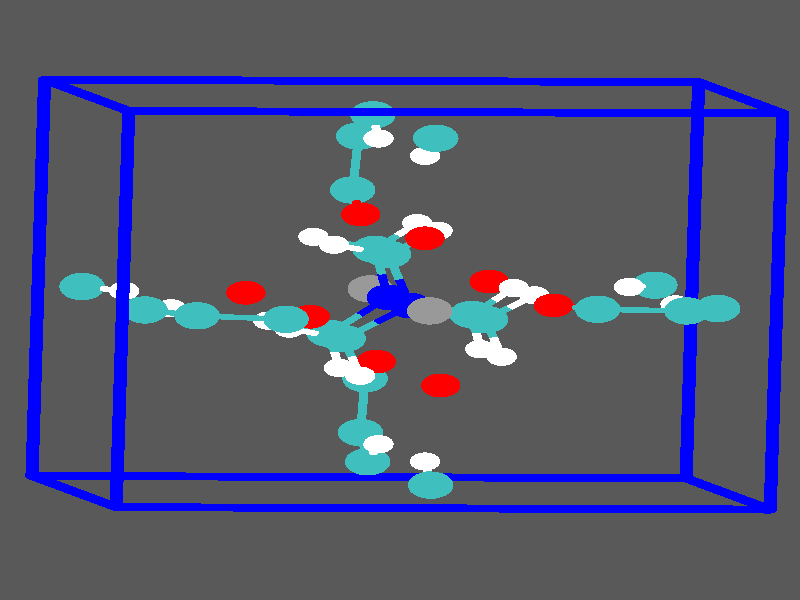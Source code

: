 // POV 3.x input script : plot.pov 
// try povray +H834 +W669 -Iplot.pov -Oplot.pov.tga +P +X +A +FT +C
#if (version < 3.5) 
#error "POV3DisplayDevice has been compiled for POV-Ray 3.5 or above.\nPlease upgrade POV-Ray or recompile VMD."
#end 
#declare VMD_clip_on=array[3] {0, 0, 0};
#declare VMD_clip=array[3];
#declare VMD_scaledclip=array[3];
#declare VMD_line_width=0.0020;
#macro VMDC ( C1 )
  texture { pigment { rgbt C1 }}
#end
#macro VMD_point (P1, R1, C1)
  #local T = texture { finish { ambient 1.0 diffuse 0.0 phong 0.0 specular 0.0 } pigment { C1 } }
  #if(VMD_clip_on[2])
  intersection {
    sphere {P1, R1 texture {T} #if(VMD_clip_on[1]) clipped_by {VMD_clip[1]} #end no_shadow}
    VMD_clip[2]
  }
  #else
  sphere {P1, R1 texture {T} #if(VMD_clip_on[1]) clipped_by {VMD_clip[1]} #end no_shadow}
  #end
#end
#macro VMD_line (P1, P2, C1)
  #local T = texture { finish { ambient 1.0 diffuse 0.0 phong 0.0 specular 0.0 } pigment { C1 } }
  #if(VMD_clip_on[2])
  intersection {
    cylinder {P1, P2, VMD_line_width texture {T} #if(VMD_clip_on[1]) clipped_by {VMD_clip[1]} #end no_shadow}
    VMD_clip[2]
  }
  #else
  cylinder {P1, P2, VMD_line_width texture {T} #if(VMD_clip_on[1]) clipped_by {VMD_clip[1]} #end no_shadow}
  #end
#end
#macro VMD_sphere (P1, R1, C1)
  #local T = texture { pigment { C1 } }
  #if(VMD_clip_on[2])
  intersection {
    sphere {P1, R1 texture {T} #if(VMD_clip_on[1]) clipped_by {VMD_clip[1]} #end no_shadow}
    VMD_clip[2]
  }
  #else
  sphere {P1, R1 texture {T} #if(VMD_clip_on[1]) clipped_by {VMD_clip[1]} #end no_shadow}
  #end
#end
#macro VMD_cylinder (P1, P2, R1, C1, O1)
  #local T = texture { pigment { C1 } }
  #if(VMD_clip_on[2])
  intersection {
    cylinder {P1, P2, R1 #if(O1) open #end texture {T} #if(VMD_clip_on[1]) clipped_by {VMD_clip[1]} #end no_shadow}
    VMD_clip[2]
  }
  #else
  cylinder {P1, P2, R1 #if(O1) open #end texture {T} #if(VMD_clip_on[1]) clipped_by {VMD_clip[1]} #end no_shadow}
  #end
#end
#macro VMD_cone (P1, P2, R1, C1)
  #local T = texture { pigment { C1 } }
  #if(VMD_clip_on[2])
  intersection {
    cone {P1, R1, P2, VMD_line_width texture {T} #if(VMD_clip_on[1]) clipped_by {VMD_clip[1]} #end no_shadow}
    VMD_clip[2]
  }
  #else
  cone {P1, R1, P2, VMD_line_width texture {T} #if(VMD_clip_on[1]) clipped_by {VMD_clip[1]} #end no_shadow}
  #end
#end
#macro VMD_triangle (P1, P2, P3, N1, N2, N3, C1)
  #local T = texture { pigment { C1 } }
  smooth_triangle {P1, N1, P2, N2, P3, N3 texture {T} #if(VMD_clip_on[1]) clipped_by {VMD_clip[1]} #end no_shadow}
#end
#macro VMD_tricolor (P1, P2, P3, N1, N2, N3, C1, C2, C3)
  #local NX = P2-P1;
  #local NY = P3-P1;
  #local NZ = vcross(NX, NY);
  #local T = texture { pigment {
    average pigment_map {
      [1 gradient x color_map {[0 rgb 0] [1 C2*3]}]
      [1 gradient y color_map {[0 rgb 0] [1 C3*3]}]
      [1 gradient z color_map {[0 rgb 0] [1 C1*3]}]
    }
    matrix <1.01,0,1,0,1.01,1,0,0,1,-.002,-.002,-1>
    matrix <NX.x,NX.y,NX.z,NY.x,NY.y,NY.z,NZ.x,NZ.y,NZ.z,P1.x,P1.y,P1.z>
  } }
  smooth_triangle {P1, N1, P2, N2, P3, N3 texture {T} #if(VMD_clip_on[1]) clipped_by {VMD_clip[1]} #end no_shadow}
#end
camera {
  orthographic
  location <0.0000, 0.0000, -2.0000>
  look_at <-0.0000, -0.0000, 2.0000>
  up <0.0000, 3.0000, 0.0000>
  right <2.4065, 0.0000, 0.0000>
}
light_source { 
  <-0.1000, 0.1000, -1.0000> 
  color rgb<1.000, 1.000, 1.000> 
  parallel 
  point_at <0.0, 0.0, 0.0> 
}
light_source { 
  <1.0000, 2.0000, -0.5000> 
  color rgb<1.000, 1.000, 1.000> 
  parallel 
  point_at <0.0, 0.0, 0.0> 
}
background {
  color rgb<0.350, 0.350, 0.350>
}
#default { texture {
 finish { ambient 0.000 diffuse 0.650 phong 0.1 phong_size 40.000 specular 0.500 }
} }
#declare VMD_line_width=0.0020;
VMD_sphere(<-0.8159,0.9452,-1.0948>,0.0199,rgbt<0.000,0.000,1.000,0.000>)
VMD_sphere(<1.1516,0.9329,-0.8050>,0.0199,rgbt<0.000,0.000,1.000,0.000>)
VMD_sphere(<-0.8539,-1.0356,-0.9210>,0.0199,rgbt<0.000,0.000,1.000,0.000>)
VMD_sphere(<1.1136,-1.0479,-0.6312>,0.0199,rgbt<0.000,0.000,1.000,0.000>)
VMD_sphere(<-1.0691,1.1015,0.6314>,0.0199,rgbt<0.000,0.000,1.000,0.000>)
VMD_sphere(<0.8984,1.0892,0.9211>,0.0199,rgbt<0.000,0.000,1.000,0.000>)
VMD_sphere(<-1.1071,-0.8793,0.8052>,0.0199,rgbt<0.000,0.000,1.000,0.000>)
VMD_sphere(<0.8604,-0.8916,1.0949>,0.0199,rgbt<0.000,0.000,1.000,0.000>)
VMD_cylinder(<-0.81591725,0.94521213,-1.09476042>,<1.15160728,0.93290609,-0.80504251>0.0197,rgbt<0.000,0.000,1.000,0.000>,1)
VMD_cylinder(<-0.81591725,0.94521213,-1.09476042>,<-0.85389638,-1.03560340,-0.92096502>0.0197,rgbt<0.000,0.000,1.000,0.000>,1)
VMD_cylinder(<-0.81591725,0.94521213,-1.09476042>,<-1.06911135,1.10151601,0.63137972>0.0197,rgbt<0.000,0.000,1.000,0.000>,1)
VMD_cylinder(<1.15160728,0.93290609,-0.80504251>,<0.89841318,1.08920991,0.92109752>0.0197,rgbt<0.000,0.000,1.000,0.000>,1)
VMD_cylinder(<-0.85389638,-1.03560340,-0.92096502>,<1.11362815,-1.04790950,-0.63124716>0.0197,rgbt<0.000,0.000,1.000,0.000>,1)
VMD_cylinder(<-1.06911135,1.10151601,0.63137972>,<-1.10709047,-0.87929964,0.80517507>0.0197,rgbt<0.000,0.000,1.000,0.000>,1)
VMD_cylinder(<1.15160728,0.93290609,-0.80504251>,<1.11362815,-1.04790950,-0.63124716>0.0197,rgbt<0.000,0.000,1.000,0.000>,1)
VMD_cylinder(<-0.85389638,-1.03560340,-0.92096502>,<-1.10709047,-0.87929964,0.80517507>0.0197,rgbt<0.000,0.000,1.000,0.000>,1)
VMD_cylinder(<-1.06911135,1.10151601,0.63137972>,<0.89841318,1.08920991,0.92109752>0.0197,rgbt<0.000,0.000,1.000,0.000>,1)
VMD_cylinder(<0.86043406,-0.89160562,1.09489298>,<1.11362815,-1.04790950,-0.63124716>0.0197,rgbt<0.000,0.000,1.000,0.000>,1)
VMD_cylinder(<0.86043406,-0.89160562,1.09489298>,<0.89841318,1.08920991,0.92109752>0.0197,rgbt<0.000,0.000,1.000,0.000>,1)
VMD_cylinder(<0.86043406,-0.89160562,1.09489298>,<-1.10709047,-0.87929964,0.80517507>0.0197,rgbt<0.000,0.000,1.000,0.000>,1)
// MoleculeID: 0 ReprID: 0 Beginning CPK
// MoleculeID: 0 ReprID: 0 Beginning VDW
VMD_sphere(<0.1131,0.3462,-0.2340>,0.0456,rgbt<1.000,1.000,1.000,0.000>)
VMD_sphere(<0.3058,-0.2839,-0.1511>,0.0456,rgbt<1.000,1.000,1.000,0.000>)
VMD_sphere(<-0.3332,-0.1430,-0.2570>,0.0456,rgbt<1.000,1.000,1.000,0.000>)
VMD_sphere(<0.2683,0.0923,0.7103>,0.0593,rgbt<1.000,0.000,0.000,0.000>)
VMD_sphere(<-0.4637,0.0360,0.6078>,0.0593,rgbt<1.000,0.000,0.000,0.000>)
VMD_sphere(<-0.1836,-0.3399,0.2253>,0.0456,rgbt<1.000,1.000,1.000,0.000>)
VMD_sphere(<-0.1182,0.4280,0.6230>,0.0593,rgbt<1.000,0.000,0.000,0.000>)
VMD_sphere(<-0.2603,0.3156,0.1539>,0.0456,rgbt<1.000,1.000,1.000,0.000>)
VMD_sphere(<-0.0711,-0.3082,0.6962>,0.0593,rgbt<1.000,0.000,0.000,0.000>)
VMD_sphere(<0.3420,0.0603,0.2639>,0.0456,rgbt<1.000,1.000,1.000,0.000>)
VMD_sphere(<0.2416,-0.2461,0.2788>,0.0456,rgbt<1.000,1.000,1.000,0.000>)
VMD_sphere(<0.0518,0.3843,0.1916>,0.0456,rgbt<1.000,1.000,1.000,0.000>)
VMD_sphere(<-0.3964,-0.1029,0.1715>,0.0456,rgbt<1.000,1.000,1.000,0.000>)
VMD_sphere(<-0.2702,-0.0837,-0.7110>,0.0593,rgbt<1.000,0.000,0.000,0.000>)
VMD_sphere(<-0.1194,-0.3791,-0.2039>,0.0456,rgbt<1.000,1.000,1.000,0.000>)
VMD_sphere(<0.4618,-0.0270,-0.6088>,0.0593,rgbt<1.000,0.000,0.000,0.000>)
VMD_sphere(<0.1225,-0.4276,-0.6223>,0.0593,rgbt<1.000,0.000,0.000,0.000>)
VMD_sphere(<0.4040,0.0233,-0.1612>,0.0456,rgbt<1.000,1.000,1.000,0.000>)
VMD_sphere(<0.0751,0.3084,-0.6961>,0.0593,rgbt<1.000,0.000,0.000,0.000>)
VMD_sphere(<-0.1986,0.2761,-0.2741>,0.0456,rgbt<1.000,1.000,1.000,0.000>)
VMD_sphere(<0.0893,-0.0546,-0.6087>,0.0684,rgbt<0.600,0.600,0.600,0.000>)
VMD_sphere(<0.0309,-0.0281,-0.2298>,0.0639,rgbt<0.000,0.000,1.000,0.000>)
VMD_sphere(<-0.0893,0.0556,0.6086>,0.0684,rgbt<0.600,0.600,0.600,0.000>)
VMD_sphere(<-0.0366,0.0135,0.2302>,0.0639,rgbt<0.000,0.000,1.000,0.000>)
VMD_sphere(<-0.3429,-0.0964,-0.9310>,0.0684,rgbt<0.250,0.750,0.750,0.000>)
VMD_sphere(<-0.6103,-0.0791,-0.9718>,0.0684,rgbt<0.250,0.750,0.750,0.000>)
VMD_sphere(<0.5949,-0.0467,-0.7980>,0.0684,rgbt<0.250,0.750,0.750,0.000>)
VMD_sphere(<0.8630,-0.0545,-0.7580>,0.0684,rgbt<0.250,0.750,0.750,0.000>)
VMD_sphere(<-0.1426,0.5499,0.8187>,0.0684,rgbt<0.250,0.750,0.750,0.000>)
VMD_sphere(<-0.1246,0.8197,0.7969>,0.0684,rgbt<0.250,0.750,0.750,0.000>)
VMD_sphere(<-0.1049,-0.3933,0.9097>,0.0684,rgbt<0.250,0.750,0.750,0.000>)
VMD_sphere(<-0.1191,-0.6633,0.9320>,0.0684,rgbt<0.250,0.750,0.750,0.000>)
VMD_sphere(<-0.9565,0.0674,0.5181>,0.0684,rgbt<0.250,0.750,0.750,0.000>)
VMD_sphere(<-0.8298,0.0454,0.3663>,0.0456,rgbt<1.000,1.000,1.000,0.000>)
VMD_sphere(<0.7666,0.0741,0.7702>,0.0684,rgbt<0.250,0.750,0.750,0.000>)
VMD_sphere(<0.6889,0.0650,0.5873>,0.0456,rgbt<1.000,1.000,1.000,0.000>)
VMD_sphere(<-0.0815,0.9256,0.5687>,0.0684,rgbt<0.250,0.750,0.750,0.000>)
VMD_sphere(<-0.0647,0.8074,0.4093>,0.0456,rgbt<1.000,1.000,1.000,0.000>)
VMD_sphere(<-0.0972,-0.8089,0.7235>,0.0684,rgbt<0.250,0.750,0.750,0.000>)
VMD_sphere(<-0.0647,-0.7209,0.5477>,0.0456,rgbt<1.000,1.000,1.000,0.000>)
VMD_sphere(<0.9558,-0.0428,-0.5203>,0.0684,rgbt<0.250,0.750,0.750,0.000>)
VMD_sphere(<0.8290,-0.0217,-0.3684>,0.0456,rgbt<1.000,1.000,1.000,0.000>)
VMD_sphere(<-0.7672,-0.0496,-0.7724>,0.0684,rgbt<0.250,0.750,0.750,0.000>)
VMD_sphere(<-0.6896,-0.0413,-0.5894>,0.0456,rgbt<1.000,1.000,1.000,0.000>)
VMD_sphere(<0.1076,0.8087,-0.7220>,0.0684,rgbt<0.250,0.750,0.750,0.000>)
VMD_sphere(<0.0753,0.7209,-0.5462>,0.0456,rgbt<1.000,1.000,1.000,0.000>)
VMD_sphere(<0.0921,-0.9258,-0.5672>,0.0684,rgbt<0.250,0.750,0.750,0.000>)
VMD_sphere(<0.0753,-0.8075,-0.4080>,0.0456,rgbt<1.000,1.000,1.000,0.000>)
VMD_sphere(<-0.0349,0.2280,-0.1684>,0.0684,rgbt<0.250,0.750,0.750,0.000>)
VMD_sphere(<0.2575,-0.0968,-0.0962>,0.0684,rgbt<0.250,0.750,0.750,0.000>)
VMD_sphere(<-0.1707,-0.1927,-0.1506>,0.0684,rgbt<0.250,0.750,0.750,0.000>)
VMD_sphere(<-0.2118,-0.1670,0.1270>,0.0684,rgbt<0.250,0.750,0.750,0.000>)
VMD_sphere(<-0.0751,0.2533,0.1086>,0.0684,rgbt<0.250,0.750,0.750,0.000>)
VMD_sphere(<0.2167,-0.0722,0.1810>,0.0684,rgbt<0.250,0.750,0.750,0.000>)
VMD_cylinder(<0.11312789,0.34617722,-0.23400068>,<0.03913379,0.28709131,-0.20117819>0.0137,rgbt<1.000,1.000,1.000,0.000>,1)
VMD_cylinder(<0.30575228,-0.28390348,-0.15109789>,<0.28164244,-0.19035447,-0.12366855>0.0137,rgbt<1.000,1.000,1.000,0.000>,1)
VMD_cylinder(<-0.33322439,-0.14300227,-0.25702870>,<-0.25195551,-0.16782653,-0.20379347>0.0137,rgbt<1.000,1.000,1.000,0.000>,1)
VMD_cylinder(<-0.18360424,-0.33987415,0.22525215>,<-0.19768161,-0.25341928,0.17610681>0.0137,rgbt<1.000,1.000,1.000,0.000>,1)
VMD_cylinder(<-0.11822921,0.42800337,0.62299788>,<-0.13041341,0.48894119,0.72085738>0.0137,rgbt<1.000,0.000,0.000,0.000>,1)
VMD_cylinder(<-0.26029211,0.31556082,0.15391183>,<-0.16770232,0.28440976,0.13124752>0.0137,rgbt<1.000,1.000,1.000,0.000>,1)
VMD_cylinder(<-0.07109261,-0.30822134,0.69620824>,<-0.08799517,-0.35074353,0.80292916>0.0137,rgbt<1.000,0.000,0.000,0.000>,1)
VMD_cylinder(<0.34196413,0.06030744,0.26388526>,<0.27931833,-0.00596792,0.22246420>0.0137,rgbt<1.000,1.000,1.000,0.000>,1)
VMD_cylinder(<0.24158716,-0.24605763,0.27875507>,<0.22912979,-0.15915048,0.22989917>0.0137,rgbt<1.000,1.000,1.000,0.000>,1)
VMD_cylinder(<0.05180228,0.38432932,0.19161236>,<-0.01165503,0.31879401,0.15009773>0.0137,rgbt<1.000,1.000,1.000,0.000>,1)
VMD_cylinder(<-0.39643759,-0.10291243,0.17146468>,<-0.30409837,-0.13493860,0.14921319>0.0137,rgbt<1.000,1.000,1.000,0.000>,1)
VMD_cylinder(<-0.27024287,-0.08365488,-0.71103847>,<-0.30655438,-0.09004569,-0.82104349>0.0137,rgbt<1.000,0.000,0.000,0.000>,1)
VMD_cylinder(<-0.11936569,-0.37912619,-0.20390737>,<-0.14502609,-0.28588855,-0.17723280>0.0137,rgbt<1.000,1.000,1.000,0.000>,1)
VMD_cylinder(<0.46180356,-0.02698445,-0.60879093>,<0.52832699,-0.03683555,-0.70339835>0.0137,rgbt<1.000,0.000,0.000,0.000>,1)
VMD_cylinder(<0.40395355,0.02329004,-0.16117758>,<0.33074307,-0.03675783,-0.12870848>0.0137,rgbt<1.000,1.000,1.000,0.000>,1)
VMD_cylinder(<-0.19861805,0.27609032,-0.27412283>,<-0.11673915,0.25204796,-0.22123927>0.0137,rgbt<1.000,1.000,1.000,0.000>,1)
VMD_cylinder(<0.03085881,-0.02814972,-0.22976142>,<0.14419585,-0.06247771,-0.16300035>0.0137,rgbt<0.000,0.000,1.000,0.000>,1)
VMD_cylinder(<0.03085881,-0.02814972,-0.22976142>,<-0.06991386,-0.11040032,-0.19015980>0.0137,rgbt<0.000,0.000,1.000,0.000>,1)
VMD_cylinder(<0.03085881,-0.02814972,-0.22976142>,<-0.00200069,0.09992784,-0.19905853>0.0137,rgbt<0.000,0.000,1.000,0.000>,1)
VMD_cylinder(<-0.03660685,0.01349872,0.23018312>,<-0.05585963,0.13337868,0.16938305>0.0137,rgbt<0.000,0.000,1.000,0.000>,1)
VMD_cylinder(<-0.03660685,0.01349872,0.23018312>,<0.09003276,-0.02937233,0.20561314>0.0137,rgbt<0.000,0.000,1.000,0.000>,1)
VMD_cylinder(<-0.03660685,0.01349872,0.23018312>,<-0.12418294,-0.07673287,0.17857242>0.0137,rgbt<0.000,0.000,1.000,0.000>,1)
VMD_cylinder(<-0.34286597,-0.09643638,-0.93104845>,<-0.47656196,-0.08778501,-0.95144284>0.0137,rgbt<0.250,0.750,0.750,0.000>,1)
VMD_cylinder(<-0.34286597,-0.09643638,-0.93104845>,<-0.30655438,-0.09004569,-0.82104349>0.0137,rgbt<0.250,0.750,0.750,0.000>,1)
VMD_cylinder(<-0.61025798,-0.07913363,-0.97183728>,<-0.68875384,-0.06439090,-0.87211555>0.0137,rgbt<0.250,0.750,0.750,0.000>,1)
VMD_cylinder(<-0.61025798,-0.07913363,-0.97183728>,<-0.47656196,-0.08778501,-0.95144284>0.0137,rgbt<0.250,0.750,0.750,0.000>,1)
VMD_cylinder(<0.59485030,-0.04668653,-0.79800582>,<0.52832699,-0.03683555,-0.70339835>0.0137,rgbt<0.250,0.750,0.750,0.000>,1)
VMD_cylinder(<0.59485030,-0.04668653,-0.79800582>,<0.72890770,-0.05061466,-0.77798611>0.0137,rgbt<0.250,0.750,0.750,0.000>,1)
VMD_cylinder(<0.86296499,-0.05454290,-0.75796640>,<0.72890770,-0.05061466,-0.77798611>0.0137,rgbt<0.250,0.750,0.750,0.000>,1)
VMD_cylinder(<0.86296499,-0.05454290,-0.75796640>,<0.90940523,-0.04866934,-0.63911545>0.0137,rgbt<0.250,0.750,0.750,0.000>,1)
VMD_cylinder(<-0.14259773,0.54987890,0.81871688>,<-0.13041341,0.48894119,0.72085738>0.0137,rgbt<0.250,0.750,0.750,0.000>,1)
VMD_cylinder(<-0.14259773,0.54987890,0.81871688>,<-0.13360262,0.68477058,0.80782163>0.0137,rgbt<0.250,0.750,0.750,0.000>,1)
VMD_cylinder(<-0.12460750,0.81966221,0.79692638>,<-0.10304737,0.87262124,0.68281519>0.0137,rgbt<0.250,0.750,0.750,0.000>,1)
VMD_cylinder(<-0.12460750,0.81966221,0.79692638>,<-0.13360262,0.68477058,0.80782163>0.0137,rgbt<0.250,0.750,0.750,0.000>,1)
VMD_cylinder(<-0.10489774,-0.39326549,0.90965033>,<-0.08799517,-0.35074353,0.80292916>0.0137,rgbt<0.250,0.750,0.750,0.000>,1)
VMD_cylinder(<-0.10489774,-0.39326549,0.90965033>,<-0.11199933,-0.52825999,0.92083263>0.0137,rgbt<0.250,0.750,0.750,0.000>,1)
VMD_cylinder(<-0.11910081,-0.66325426,0.93201494>,<-0.10816658,-0.73608899,0.82773590>0.0137,rgbt<0.250,0.750,0.750,0.000>,1)
VMD_cylinder(<-0.11910081,-0.66325426,0.93201494>,<-0.11199933,-0.52825999,0.92083263>0.0137,rgbt<0.250,0.750,0.750,0.000>,1)
VMD_cylinder(<-0.95653522,0.06738698,0.51805973>,<-0.89314348,0.05639851,0.44216633>0.0137,rgbt<0.250,0.750,0.750,0.000>,1)
VMD_cylinder(<-0.82975173,0.04540986,0.36627281>,<-0.89314348,0.05639851,0.44216633>0.0137,rgbt<1.000,1.000,1.000,0.000>,1)
VMD_cylinder(<0.76655662,0.07405758,0.77020502>,<0.72771251,0.06952441,0.67873073>0.0137,rgbt<0.250,0.750,0.750,0.000>,1)
VMD_cylinder(<0.68886805,0.06499118,0.58725631>,<0.72771251,0.06952441,0.67873073>0.0137,rgbt<1.000,1.000,1.000,0.000>,1)
VMD_cylinder(<-0.08148718,0.92558032,0.56870401>,<-0.07307267,0.86649173,0.48900926>0.0137,rgbt<0.250,0.750,0.750,0.000>,1)
VMD_cylinder(<-0.08148718,0.92558032,0.56870401>,<-0.10304737,0.87262124,0.68281519>0.0137,rgbt<0.250,0.750,0.750,0.000>,1)
VMD_cylinder(<-0.06465811,0.80740321,0.40931463>,<-0.07307267,0.86649173,0.48900926>0.0137,rgbt<1.000,1.000,1.000,0.000>,1)
VMD_cylinder(<-0.09723240,-0.80892420,0.72345686>,<-0.08097398,-0.76491976,0.63557744>0.0137,rgbt<0.250,0.750,0.750,0.000>,1)
VMD_cylinder(<-0.09723240,-0.80892420,0.72345686>,<-0.10816658,-0.73608899,0.82773590>0.0137,rgbt<0.250,0.750,0.750,0.000>,1)
VMD_cylinder(<-0.06471562,-0.72091544,0.54769802>,<-0.08097398,-0.76491976,0.63557744>0.0137,rgbt<1.000,1.000,1.000,0.000>,1)
VMD_cylinder(<0.95584559,-0.04279584,-0.52026451>,<0.90940523,-0.04866934,-0.63911545>0.0137,rgbt<0.250,0.750,0.750,0.000>,1)
VMD_cylinder(<0.95584559,-0.04279584,-0.52026451>,<0.89244521,-0.03226173,-0.44433117>0.0137,rgbt<0.250,0.750,0.750,0.000>,1)
VMD_cylinder(<0.82904446,-0.02172744,-0.36839795>,<0.89244521,-0.03226173,-0.44433117>0.0137,rgbt<1.000,1.000,1.000,0.000>,1)
VMD_cylinder(<-0.76724970,-0.04964823,-0.77239382>,<-0.68875384,-0.06439090,-0.87211555>0.0137,rgbt<0.250,0.750,0.750,0.000>,1)
VMD_cylinder(<-0.76724970,-0.04964823,-0.77239382>,<-0.72841257,-0.04547846,-0.68088758>0.0137,rgbt<0.250,0.750,0.750,0.000>,1)
VMD_cylinder(<-0.68957537,-0.04130876,-0.58938140>,<-0.72841257,-0.04547846,-0.68088758>0.0137,rgbt<1.000,1.000,1.000,0.000>,1)
VMD_cylinder(<0.10764766,0.80871177,-0.72197187>,<0.09148121,0.76479769,-0.63408720>0.0137,rgbt<0.250,0.750,0.750,0.000>,1)
VMD_cylinder(<0.07531494,0.72088367,-0.54620242>,<0.09148121,0.76479769,-0.63408720>0.0137,rgbt<1.000,1.000,1.000,0.000>,1)
VMD_cylinder(<0.09208292,-0.92579389,-0.56719244>,<0.08368331,-0.86662245,-0.48759562>0.0137,rgbt<0.250,0.750,0.750,0.000>,1)
VMD_cylinder(<0.07528371,-0.80745137,-0.40799880>,<0.08368331,-0.86662245,-0.48759562>0.0137,rgbt<1.000,1.000,1.000,0.000>,1)
VMD_cylinder(<-0.03486025,0.22800547,-0.16835564>,<-0.00200069,0.09992784,-0.19905853>0.0137,rgbt<0.250,0.750,0.750,0.000>,1)
VMD_cylinder(<-0.03486025,0.22800547,-0.16835564>,<-0.11673915,0.25204796,-0.22123927>0.0137,rgbt<0.250,0.750,0.750,0.000>,1)
VMD_cylinder(<-0.03486025,0.22800547,-0.16835564>,<0.03913379,0.28709131,-0.20117819>0.0137,rgbt<0.250,0.750,0.750,0.000>,1)
VMD_cylinder(<-0.03486025,0.22800547,-0.16835564>,<-0.05498630,0.24063212,-0.02988625>0.0137,rgbt<0.250,0.750,0.750,0.000>,1)
VMD_cylinder(<0.25753272,-0.09680557,-0.09623933>,<0.14419585,-0.06247771,-0.16300035>0.0137,rgbt<0.250,0.750,0.750,0.000>,1)
VMD_cylinder(<0.25753272,-0.09680557,-0.09623933>,<0.33074307,-0.03675783,-0.12870848>0.0137,rgbt<0.250,0.750,0.750,0.000>,1)
VMD_cylinder(<0.25753272,-0.09680557,-0.09623933>,<0.28164244,-0.19035447,-0.12366855>0.0137,rgbt<0.250,0.750,0.750,0.000>,1)
VMD_cylinder(<0.25753272,-0.09680557,-0.09623933>,<0.23710263,-0.08452451,0.04240191>0.0137,rgbt<0.250,0.750,0.750,0.000>,1)
VMD_cylinder(<-0.17068654,-0.19265091,-0.15055823>,<-0.06991386,-0.11040032,-0.19015980>0.0137,rgbt<0.250,0.750,0.750,0.000>,1)
VMD_cylinder(<-0.17068654,-0.19265091,-0.15055823>,<-0.25195551,-0.16782653,-0.20379347>0.0137,rgbt<0.250,0.750,0.750,0.000>,1)
VMD_cylinder(<-0.17068654,-0.19265091,-0.15055823>,<-0.14502609,-0.28588855,-0.17723280>0.0137,rgbt<0.250,0.750,0.750,0.000>,1)
VMD_cylinder(<-0.17068654,-0.19265091,-0.15055823>,<-0.19122279,-0.17980766,-0.01179838>0.0137,rgbt<0.250,0.750,0.750,0.000>,1)
VMD_cylinder(<-0.21175909,-0.16696453,0.12696159>,<-0.19122279,-0.17980766,-0.01179838>0.0137,rgbt<0.250,0.750,0.750,0.000>,1)
VMD_cylinder(<-0.21175909,-0.16696453,0.12696159>,<-0.12418294,-0.07673287,0.17857242>0.0137,rgbt<0.250,0.750,0.750,0.000>,1)
VMD_cylinder(<-0.21175909,-0.16696453,0.12696159>,<-0.30409837,-0.13493860,0.14921319>0.0137,rgbt<0.250,0.750,0.750,0.000>,1)
VMD_cylinder(<-0.21175909,-0.16696453,0.12696159>,<-0.19768161,-0.25341928,0.17610681>0.0137,rgbt<0.250,0.750,0.750,0.000>,1)
VMD_cylinder(<-0.07511234,0.25325871,0.10858321>,<-0.05498630,0.24063212,-0.02988625>0.0137,rgbt<0.250,0.750,0.750,0.000>,1)
VMD_cylinder(<-0.07511234,0.25325871,0.10858321>,<-0.16770232,0.28440976,0.13124752>0.0137,rgbt<0.250,0.750,0.750,0.000>,1)
VMD_cylinder(<-0.07511234,0.25325871,0.10858321>,<-0.01165503,0.31879401,0.15009773>0.0137,rgbt<0.250,0.750,0.750,0.000>,1)
VMD_cylinder(<-0.07511234,0.25325871,0.10858321>,<-0.05585963,0.13337868,0.16938305>0.0137,rgbt<0.250,0.750,0.750,0.000>,1)
VMD_cylinder(<0.21667254,-0.07224345,0.18104315>,<0.23710263,-0.08452451,0.04240191>0.0137,rgbt<0.250,0.750,0.750,0.000>,1)
VMD_cylinder(<0.21667254,-0.07224345,0.18104315>,<0.09003276,-0.02937233,0.20561314>0.0137,rgbt<0.250,0.750,0.750,0.000>,1)
VMD_cylinder(<0.21667254,-0.07224345,0.18104315>,<0.27931833,-0.00596792,0.22246420>0.0137,rgbt<0.250,0.750,0.750,0.000>,1)
VMD_cylinder(<0.21667254,-0.07224345,0.18104315>,<0.22912979,-0.15915048,0.22989917>0.0137,rgbt<0.250,0.750,0.750,0.000>,1)
// End of POV-Ray 3.x generation 
